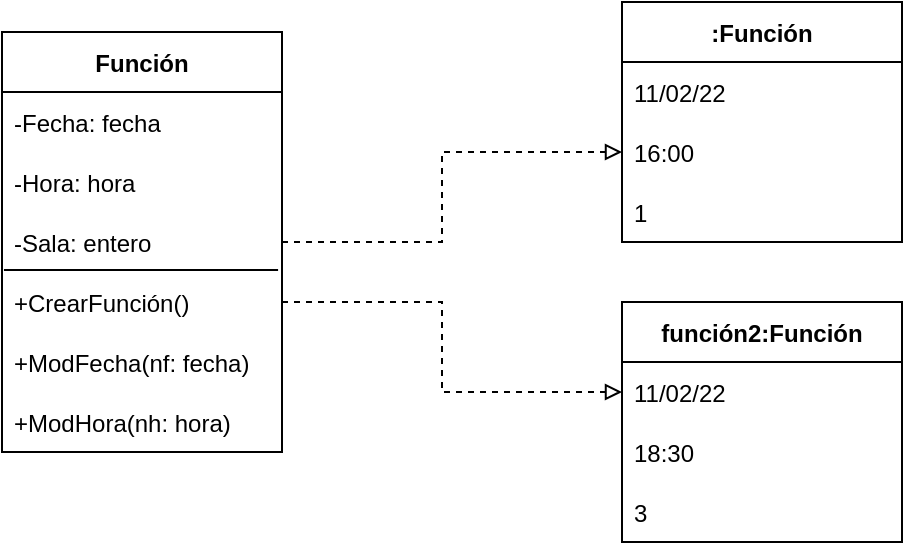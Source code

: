 <mxfile version="16.5.1" type="device"><diagram id="11sC8WoCQr2dnscqI6c-" name="Página-1"><mxGraphModel dx="868" dy="545" grid="1" gridSize="10" guides="1" tooltips="1" connect="1" arrows="1" fold="1" page="1" pageScale="1" pageWidth="827" pageHeight="1169" math="0" shadow="0"><root><mxCell id="0"/><mxCell id="1" parent="0"/><mxCell id="wNVu-x7vTQ4x8BB24xke-1" value="Función" style="swimlane;fontStyle=1;childLayout=stackLayout;horizontal=1;startSize=30;horizontalStack=0;resizeParent=1;resizeParentMax=0;resizeLast=0;collapsible=1;marginBottom=0;" parent="1" vertex="1"><mxGeometry x="120" y="130" width="140" height="210" as="geometry"/></mxCell><mxCell id="wNVu-x7vTQ4x8BB24xke-2" value="-Fecha: fecha" style="text;strokeColor=none;fillColor=none;align=left;verticalAlign=middle;spacingLeft=4;spacingRight=4;overflow=hidden;points=[[0,0.5],[1,0.5]];portConstraint=eastwest;rotatable=0;" parent="wNVu-x7vTQ4x8BB24xke-1" vertex="1"><mxGeometry y="30" width="140" height="30" as="geometry"/></mxCell><mxCell id="wNVu-x7vTQ4x8BB24xke-3" value="-Hora: hora" style="text;strokeColor=none;fillColor=none;align=left;verticalAlign=middle;spacingLeft=4;spacingRight=4;overflow=hidden;points=[[0,0.5],[1,0.5]];portConstraint=eastwest;rotatable=0;" parent="wNVu-x7vTQ4x8BB24xke-1" vertex="1"><mxGeometry y="60" width="140" height="30" as="geometry"/></mxCell><mxCell id="wNVu-x7vTQ4x8BB24xke-4" value="-Sala: entero" style="text;strokeColor=none;fillColor=none;align=left;verticalAlign=middle;spacingLeft=4;spacingRight=4;overflow=hidden;points=[[0,0.5],[1,0.5]];portConstraint=eastwest;rotatable=0;" parent="wNVu-x7vTQ4x8BB24xke-1" vertex="1"><mxGeometry y="90" width="140" height="30" as="geometry"/></mxCell><mxCell id="wNVu-x7vTQ4x8BB24xke-5" value="+CrearFunción()" style="text;strokeColor=none;fillColor=none;align=left;verticalAlign=middle;spacingLeft=4;spacingRight=4;overflow=hidden;points=[[0,0.5],[1,0.5]];portConstraint=eastwest;rotatable=0;" parent="wNVu-x7vTQ4x8BB24xke-1" vertex="1"><mxGeometry y="120" width="140" height="30" as="geometry"/></mxCell><mxCell id="wNVu-x7vTQ4x8BB24xke-6" value="+ModFecha(nf: fecha)" style="text;strokeColor=none;fillColor=none;align=left;verticalAlign=middle;spacingLeft=4;spacingRight=4;overflow=hidden;points=[[0,0.5],[1,0.5]];portConstraint=eastwest;rotatable=0;" parent="wNVu-x7vTQ4x8BB24xke-1" vertex="1"><mxGeometry y="150" width="140" height="30" as="geometry"/></mxCell><mxCell id="wNVu-x7vTQ4x8BB24xke-7" value="+ModHora(nh: hora)" style="text;strokeColor=none;fillColor=none;align=left;verticalAlign=middle;spacingLeft=4;spacingRight=4;overflow=hidden;points=[[0,0.5],[1,0.5]];portConstraint=eastwest;rotatable=0;" parent="wNVu-x7vTQ4x8BB24xke-1" vertex="1"><mxGeometry y="180" width="140" height="30" as="geometry"/></mxCell><mxCell id="wNVu-x7vTQ4x8BB24xke-8" value="" style="endArrow=none;html=1;rounded=0;entryX=0.986;entryY=-0.033;entryDx=0;entryDy=0;entryPerimeter=0;exitX=0.007;exitY=-0.033;exitDx=0;exitDy=0;exitPerimeter=0;" parent="wNVu-x7vTQ4x8BB24xke-1" source="wNVu-x7vTQ4x8BB24xke-5" target="wNVu-x7vTQ4x8BB24xke-5" edge="1"><mxGeometry width="50" height="50" relative="1" as="geometry"><mxPoint x="270" y="180" as="sourcePoint"/><mxPoint x="320" y="130" as="targetPoint"/></mxGeometry></mxCell><mxCell id="wNVu-x7vTQ4x8BB24xke-9" value=":Función" style="swimlane;fontStyle=1;childLayout=stackLayout;horizontal=1;startSize=30;horizontalStack=0;resizeParent=1;resizeParentMax=0;resizeLast=0;collapsible=1;marginBottom=0;" parent="1" vertex="1"><mxGeometry x="430" y="115" width="140" height="120" as="geometry"/></mxCell><mxCell id="wNVu-x7vTQ4x8BB24xke-10" value="11/02/22" style="text;strokeColor=none;fillColor=none;align=left;verticalAlign=middle;spacingLeft=4;spacingRight=4;overflow=hidden;points=[[0,0.5],[1,0.5]];portConstraint=eastwest;rotatable=0;" parent="wNVu-x7vTQ4x8BB24xke-9" vertex="1"><mxGeometry y="30" width="140" height="30" as="geometry"/></mxCell><mxCell id="wNVu-x7vTQ4x8BB24xke-11" value="16:00" style="text;strokeColor=none;fillColor=none;align=left;verticalAlign=middle;spacingLeft=4;spacingRight=4;overflow=hidden;points=[[0,0.5],[1,0.5]];portConstraint=eastwest;rotatable=0;" parent="wNVu-x7vTQ4x8BB24xke-9" vertex="1"><mxGeometry y="60" width="140" height="30" as="geometry"/></mxCell><mxCell id="wNVu-x7vTQ4x8BB24xke-12" value="1" style="text;strokeColor=none;fillColor=none;align=left;verticalAlign=middle;spacingLeft=4;spacingRight=4;overflow=hidden;points=[[0,0.5],[1,0.5]];portConstraint=eastwest;rotatable=0;" parent="wNVu-x7vTQ4x8BB24xke-9" vertex="1"><mxGeometry y="90" width="140" height="30" as="geometry"/></mxCell><mxCell id="wNVu-x7vTQ4x8BB24xke-13" value="función2:Función" style="swimlane;fontStyle=1;childLayout=stackLayout;horizontal=1;startSize=30;horizontalStack=0;resizeParent=1;resizeParentMax=0;resizeLast=0;collapsible=1;marginBottom=0;" parent="1" vertex="1"><mxGeometry x="430" y="265" width="140" height="120" as="geometry"/></mxCell><mxCell id="wNVu-x7vTQ4x8BB24xke-14" value="11/02/22" style="text;strokeColor=none;fillColor=none;align=left;verticalAlign=middle;spacingLeft=4;spacingRight=4;overflow=hidden;points=[[0,0.5],[1,0.5]];portConstraint=eastwest;rotatable=0;" parent="wNVu-x7vTQ4x8BB24xke-13" vertex="1"><mxGeometry y="30" width="140" height="30" as="geometry"/></mxCell><mxCell id="wNVu-x7vTQ4x8BB24xke-15" value="18:30" style="text;strokeColor=none;fillColor=none;align=left;verticalAlign=middle;spacingLeft=4;spacingRight=4;overflow=hidden;points=[[0,0.5],[1,0.5]];portConstraint=eastwest;rotatable=0;" parent="wNVu-x7vTQ4x8BB24xke-13" vertex="1"><mxGeometry y="60" width="140" height="30" as="geometry"/></mxCell><mxCell id="wNVu-x7vTQ4x8BB24xke-16" value="3" style="text;strokeColor=none;fillColor=none;align=left;verticalAlign=middle;spacingLeft=4;spacingRight=4;overflow=hidden;points=[[0,0.5],[1,0.5]];portConstraint=eastwest;rotatable=0;" parent="wNVu-x7vTQ4x8BB24xke-13" vertex="1"><mxGeometry y="90" width="140" height="30" as="geometry"/></mxCell><mxCell id="JLTAD575HERPxfhFq0Zs-1" value="" style="endArrow=block;html=1;rounded=0;exitX=1;exitY=0.5;exitDx=0;exitDy=0;entryX=0;entryY=0.5;entryDx=0;entryDy=0;dashed=1;endFill=0;" edge="1" parent="1" source="wNVu-x7vTQ4x8BB24xke-4" target="wNVu-x7vTQ4x8BB24xke-11"><mxGeometry width="50" height="50" relative="1" as="geometry"><mxPoint x="310" y="220" as="sourcePoint"/><mxPoint x="360" y="170" as="targetPoint"/><Array as="points"><mxPoint x="340" y="235"/><mxPoint x="340" y="190"/></Array></mxGeometry></mxCell><mxCell id="JLTAD575HERPxfhFq0Zs-2" value="" style="endArrow=block;html=1;rounded=0;exitX=1;exitY=0.5;exitDx=0;exitDy=0;entryX=0;entryY=0.5;entryDx=0;entryDy=0;dashed=1;endFill=0;" edge="1" parent="1" source="wNVu-x7vTQ4x8BB24xke-5" target="wNVu-x7vTQ4x8BB24xke-14"><mxGeometry width="50" height="50" relative="1" as="geometry"><mxPoint x="320" y="320" as="sourcePoint"/><mxPoint x="370" y="270" as="targetPoint"/><Array as="points"><mxPoint x="340" y="265"/><mxPoint x="340" y="310"/></Array></mxGeometry></mxCell></root></mxGraphModel></diagram></mxfile>